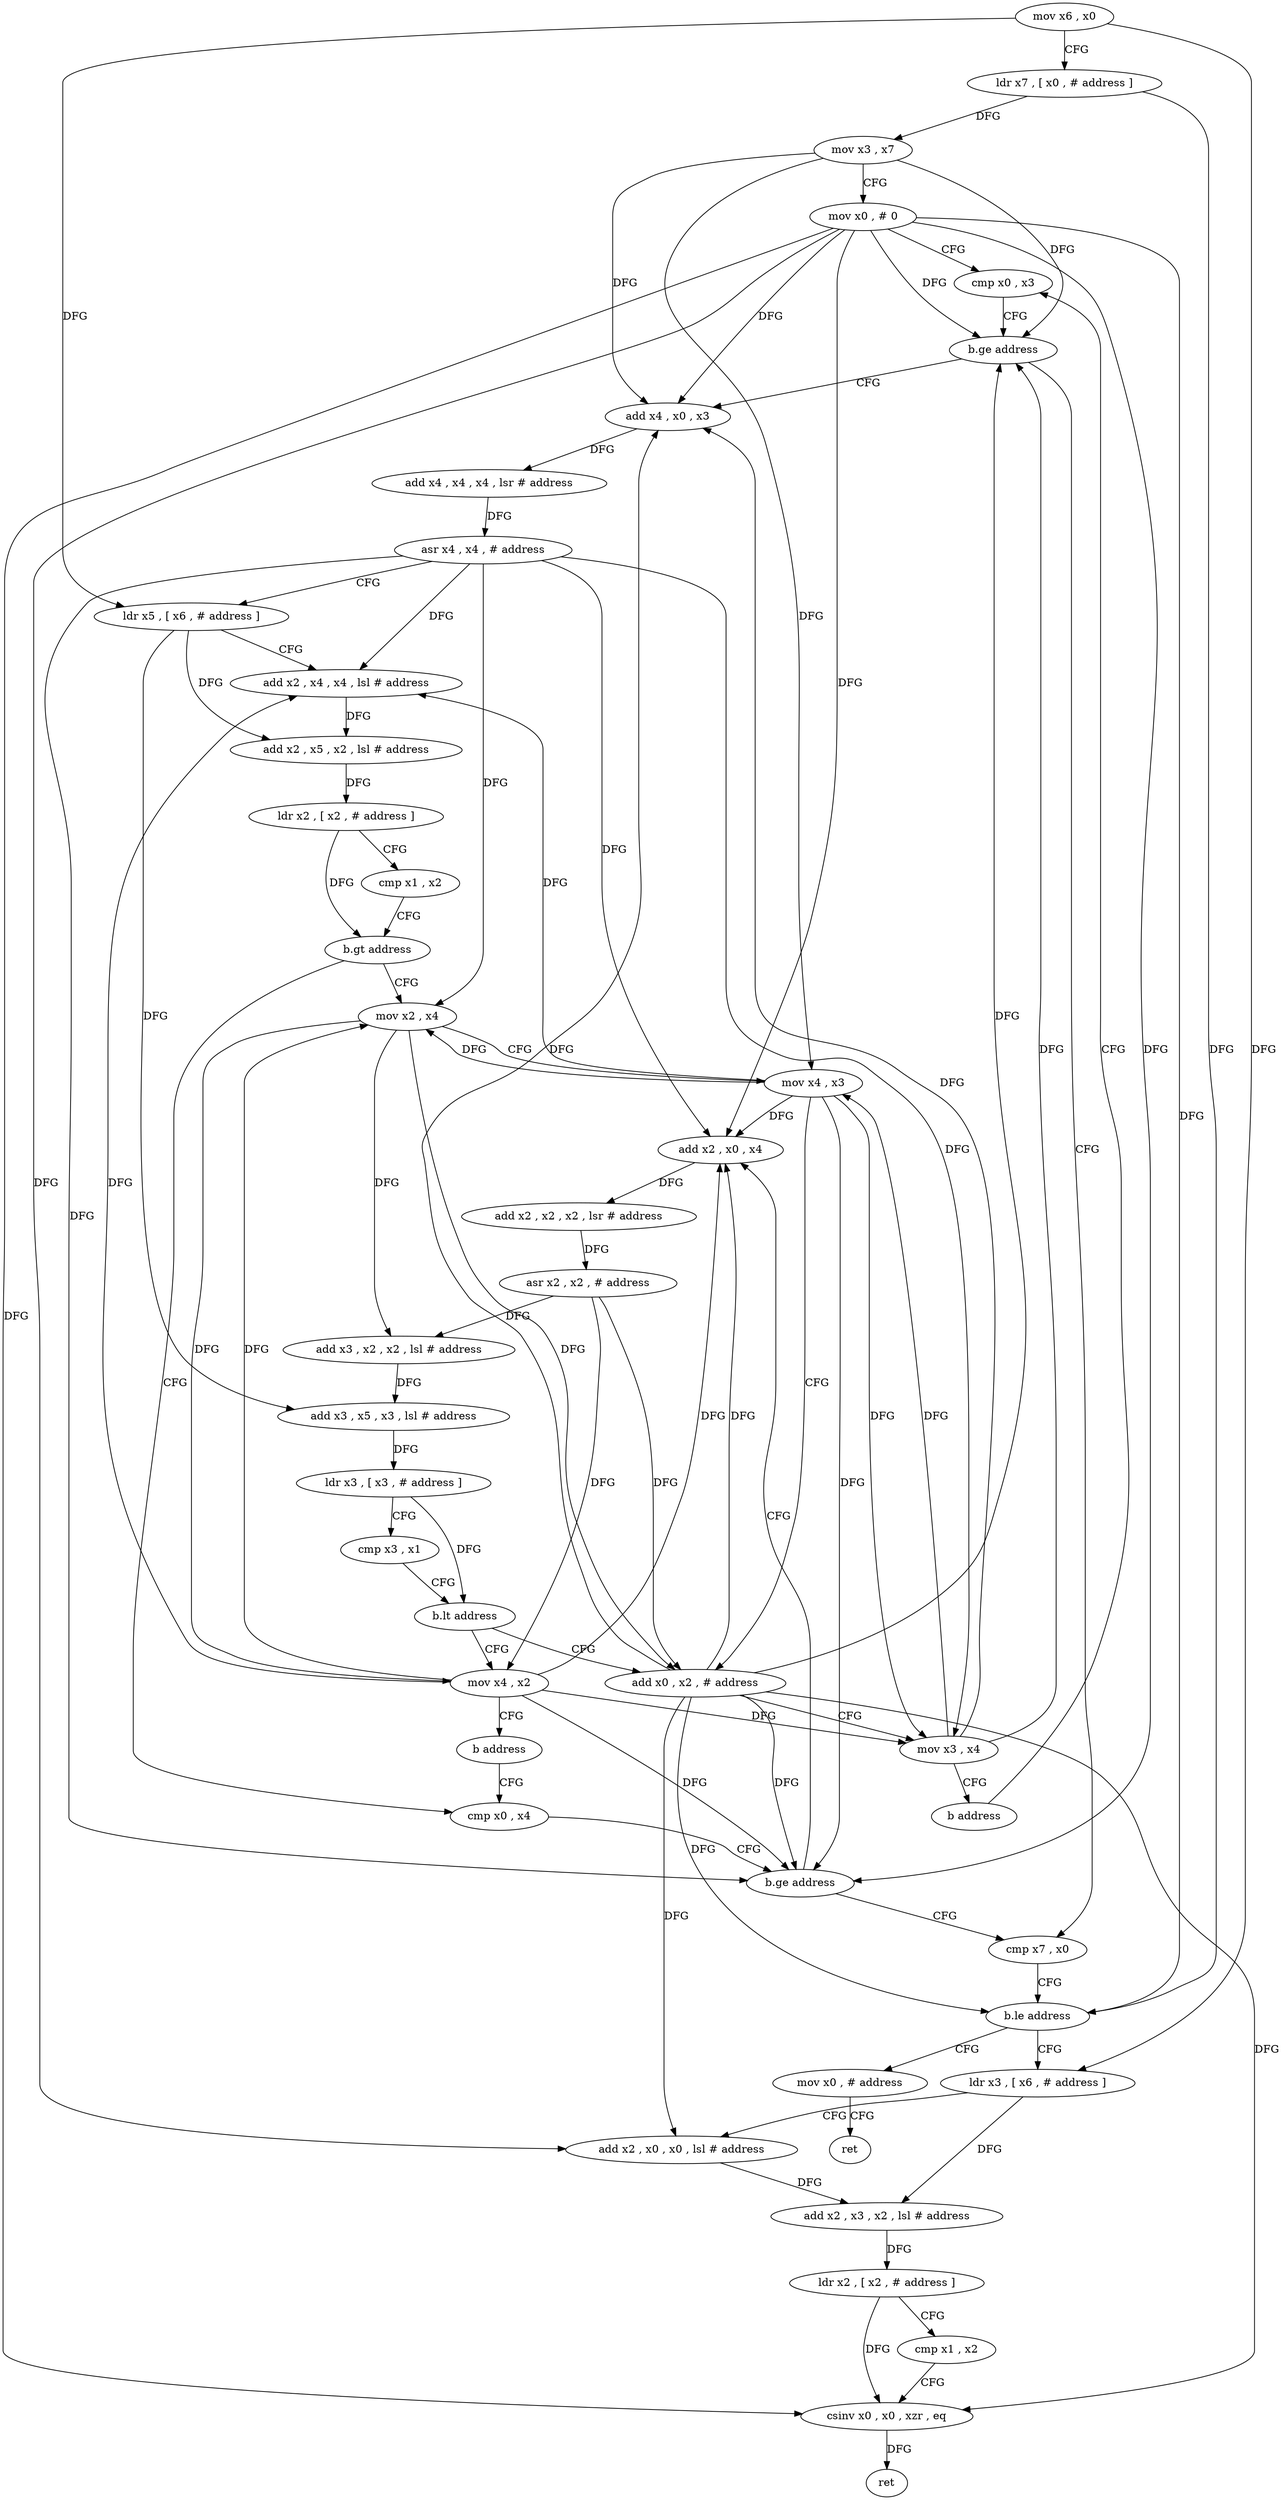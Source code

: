 digraph "func" {
"4320844" [label = "mov x6 , x0" ]
"4320848" [label = "ldr x7 , [ x0 , # address ]" ]
"4320852" [label = "mov x3 , x7" ]
"4320856" [label = "mov x0 , # 0" ]
"4320860" [label = "cmp x0 , x3" ]
"4320972" [label = "cmp x7 , x0" ]
"4320976" [label = "b.le address" ]
"4321008" [label = "mov x0 , # address" ]
"4320980" [label = "ldr x3 , [ x6 , # address ]" ]
"4320868" [label = "add x4 , x0 , x3" ]
"4320872" [label = "add x4 , x4 , x4 , lsr # address" ]
"4320876" [label = "asr x4 , x4 , # address" ]
"4320880" [label = "ldr x5 , [ x6 , # address ]" ]
"4320884" [label = "add x2 , x4 , x4 , lsl # address" ]
"4320888" [label = "add x2 , x5 , x2 , lsl # address" ]
"4320892" [label = "ldr x2 , [ x2 , # address ]" ]
"4320896" [label = "cmp x1 , x2" ]
"4320900" [label = "b.gt address" ]
"4320952" [label = "mov x2 , x4" ]
"4320904" [label = "cmp x0 , x4" ]
"4321012" [label = "ret" ]
"4320984" [label = "add x2 , x0 , x0 , lsl # address" ]
"4320988" [label = "add x2 , x3 , x2 , lsl # address" ]
"4320992" [label = "ldr x2 , [ x2 , # address ]" ]
"4320996" [label = "cmp x1 , x2" ]
"4321000" [label = "csinv x0 , x0 , xzr , eq" ]
"4321004" [label = "ret" ]
"4320956" [label = "mov x4 , x3" ]
"4320960" [label = "add x0 , x2 , # address" ]
"4320908" [label = "b.ge address" ]
"4320912" [label = "add x2 , x0 , x4" ]
"4320864" [label = "b.ge address" ]
"4320916" [label = "add x2 , x2 , x2 , lsr # address" ]
"4320920" [label = "asr x2 , x2 , # address" ]
"4320924" [label = "add x3 , x2 , x2 , lsl # address" ]
"4320928" [label = "add x3 , x5 , x3 , lsl # address" ]
"4320932" [label = "ldr x3 , [ x3 , # address ]" ]
"4320936" [label = "cmp x3 , x1" ]
"4320940" [label = "b.lt address" ]
"4320944" [label = "mov x4 , x2" ]
"4320964" [label = "mov x3 , x4" ]
"4320968" [label = "b address" ]
"4320948" [label = "b address" ]
"4320844" -> "4320848" [ label = "CFG" ]
"4320844" -> "4320880" [ label = "DFG" ]
"4320844" -> "4320980" [ label = "DFG" ]
"4320848" -> "4320852" [ label = "DFG" ]
"4320848" -> "4320976" [ label = "DFG" ]
"4320852" -> "4320856" [ label = "CFG" ]
"4320852" -> "4320864" [ label = "DFG" ]
"4320852" -> "4320868" [ label = "DFG" ]
"4320852" -> "4320956" [ label = "DFG" ]
"4320856" -> "4320860" [ label = "CFG" ]
"4320856" -> "4320864" [ label = "DFG" ]
"4320856" -> "4320976" [ label = "DFG" ]
"4320856" -> "4320868" [ label = "DFG" ]
"4320856" -> "4320984" [ label = "DFG" ]
"4320856" -> "4320908" [ label = "DFG" ]
"4320856" -> "4321000" [ label = "DFG" ]
"4320856" -> "4320912" [ label = "DFG" ]
"4320860" -> "4320864" [ label = "CFG" ]
"4320972" -> "4320976" [ label = "CFG" ]
"4320976" -> "4321008" [ label = "CFG" ]
"4320976" -> "4320980" [ label = "CFG" ]
"4321008" -> "4321012" [ label = "CFG" ]
"4320980" -> "4320984" [ label = "CFG" ]
"4320980" -> "4320988" [ label = "DFG" ]
"4320868" -> "4320872" [ label = "DFG" ]
"4320872" -> "4320876" [ label = "DFG" ]
"4320876" -> "4320880" [ label = "CFG" ]
"4320876" -> "4320884" [ label = "DFG" ]
"4320876" -> "4320952" [ label = "DFG" ]
"4320876" -> "4320908" [ label = "DFG" ]
"4320876" -> "4320964" [ label = "DFG" ]
"4320876" -> "4320912" [ label = "DFG" ]
"4320880" -> "4320884" [ label = "CFG" ]
"4320880" -> "4320888" [ label = "DFG" ]
"4320880" -> "4320928" [ label = "DFG" ]
"4320884" -> "4320888" [ label = "DFG" ]
"4320888" -> "4320892" [ label = "DFG" ]
"4320892" -> "4320896" [ label = "CFG" ]
"4320892" -> "4320900" [ label = "DFG" ]
"4320896" -> "4320900" [ label = "CFG" ]
"4320900" -> "4320952" [ label = "CFG" ]
"4320900" -> "4320904" [ label = "CFG" ]
"4320952" -> "4320956" [ label = "CFG" ]
"4320952" -> "4320960" [ label = "DFG" ]
"4320952" -> "4320924" [ label = "DFG" ]
"4320952" -> "4320944" [ label = "DFG" ]
"4320904" -> "4320908" [ label = "CFG" ]
"4320984" -> "4320988" [ label = "DFG" ]
"4320988" -> "4320992" [ label = "DFG" ]
"4320992" -> "4320996" [ label = "CFG" ]
"4320992" -> "4321000" [ label = "DFG" ]
"4320996" -> "4321000" [ label = "CFG" ]
"4321000" -> "4321004" [ label = "DFG" ]
"4320956" -> "4320960" [ label = "CFG" ]
"4320956" -> "4320884" [ label = "DFG" ]
"4320956" -> "4320952" [ label = "DFG" ]
"4320956" -> "4320908" [ label = "DFG" ]
"4320956" -> "4320964" [ label = "DFG" ]
"4320956" -> "4320912" [ label = "DFG" ]
"4320960" -> "4320964" [ label = "CFG" ]
"4320960" -> "4320976" [ label = "DFG" ]
"4320960" -> "4320984" [ label = "DFG" ]
"4320960" -> "4321000" [ label = "DFG" ]
"4320960" -> "4320864" [ label = "DFG" ]
"4320960" -> "4320868" [ label = "DFG" ]
"4320960" -> "4320908" [ label = "DFG" ]
"4320960" -> "4320912" [ label = "DFG" ]
"4320908" -> "4320972" [ label = "CFG" ]
"4320908" -> "4320912" [ label = "CFG" ]
"4320912" -> "4320916" [ label = "DFG" ]
"4320864" -> "4320972" [ label = "CFG" ]
"4320864" -> "4320868" [ label = "CFG" ]
"4320916" -> "4320920" [ label = "DFG" ]
"4320920" -> "4320924" [ label = "DFG" ]
"4320920" -> "4320960" [ label = "DFG" ]
"4320920" -> "4320944" [ label = "DFG" ]
"4320924" -> "4320928" [ label = "DFG" ]
"4320928" -> "4320932" [ label = "DFG" ]
"4320932" -> "4320936" [ label = "CFG" ]
"4320932" -> "4320940" [ label = "DFG" ]
"4320936" -> "4320940" [ label = "CFG" ]
"4320940" -> "4320960" [ label = "CFG" ]
"4320940" -> "4320944" [ label = "CFG" ]
"4320944" -> "4320948" [ label = "CFG" ]
"4320944" -> "4320884" [ label = "DFG" ]
"4320944" -> "4320952" [ label = "DFG" ]
"4320944" -> "4320908" [ label = "DFG" ]
"4320944" -> "4320964" [ label = "DFG" ]
"4320944" -> "4320912" [ label = "DFG" ]
"4320964" -> "4320968" [ label = "CFG" ]
"4320964" -> "4320864" [ label = "DFG" ]
"4320964" -> "4320868" [ label = "DFG" ]
"4320964" -> "4320956" [ label = "DFG" ]
"4320968" -> "4320860" [ label = "CFG" ]
"4320948" -> "4320904" [ label = "CFG" ]
}
